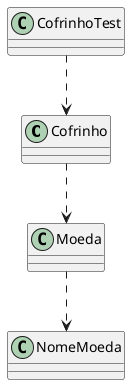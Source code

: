 @startuml
class Cofrinho
class CofrinhoTest
class NomeMoeda
class Moeda

Cofrinho ..> Moeda
Moeda ..> NomeMoeda
CofrinhoTest ..> Cofrinho
@enduml
